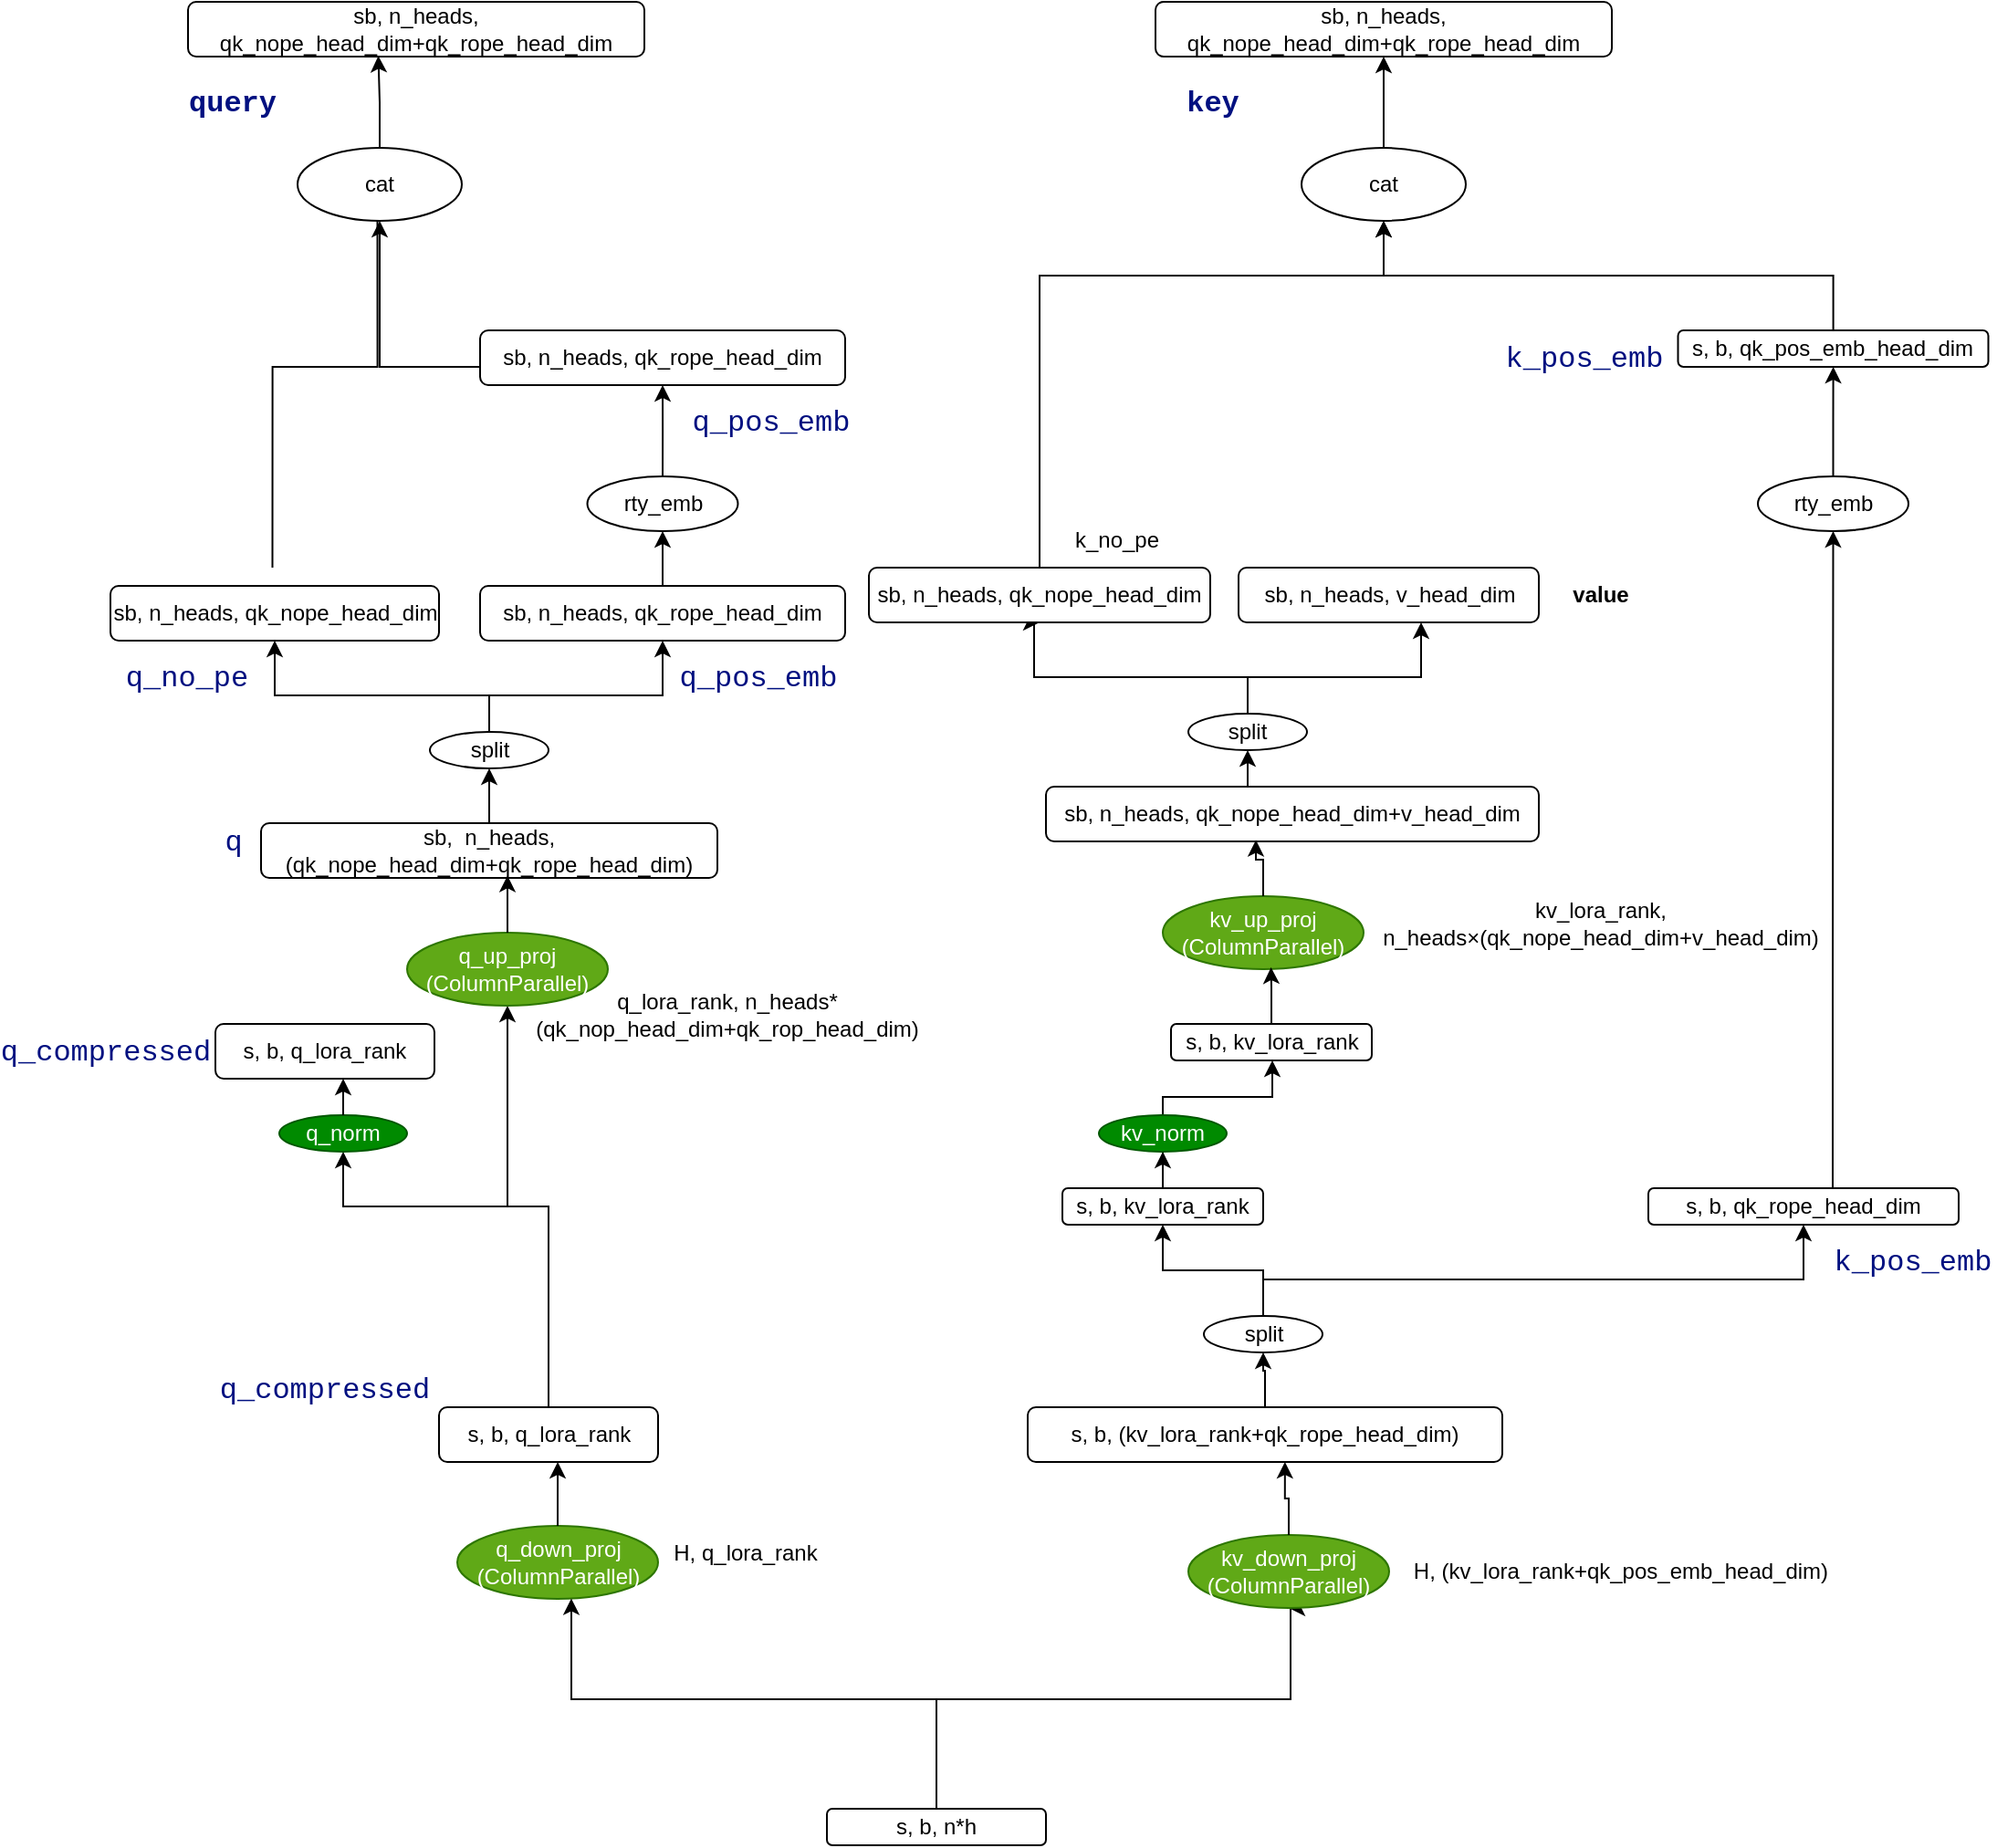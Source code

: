 <mxfile version="27.1.3">
  <diagram name="Page-1" id="dHjX06r3dBSnxEy9NThe">
    <mxGraphModel dx="1972" dy="1962" grid="1" gridSize="10" guides="1" tooltips="1" connect="1" arrows="1" fold="1" page="1" pageScale="1" pageWidth="850" pageHeight="1100" math="0" shadow="0">
      <root>
        <mxCell id="0" />
        <mxCell id="1" parent="0" />
        <mxCell id="JuSzZ94AhskLGvyLMU-I-3" value="q_down_proj&lt;div&gt;(ColumnParallel)&lt;/div&gt;" style="ellipse;whiteSpace=wrap;html=1;fillColor=#60a917;fontColor=#ffffff;strokeColor=#2D7600;" vertex="1" parent="1">
          <mxGeometry x="47.5" y="525" width="110" height="40" as="geometry" />
        </mxCell>
        <mxCell id="JuSzZ94AhskLGvyLMU-I-5" style="edgeStyle=orthogonalEdgeStyle;rounded=0;orthogonalLoop=1;jettySize=auto;html=1;" edge="1" parent="1" source="JuSzZ94AhskLGvyLMU-I-4" target="JuSzZ94AhskLGvyLMU-I-3">
          <mxGeometry relative="1" as="geometry">
            <Array as="points">
              <mxPoint x="310" y="620" />
              <mxPoint x="110" y="620" />
            </Array>
          </mxGeometry>
        </mxCell>
        <mxCell id="JuSzZ94AhskLGvyLMU-I-32" style="edgeStyle=orthogonalEdgeStyle;rounded=0;orthogonalLoop=1;jettySize=auto;html=1;entryX=0.5;entryY=1;entryDx=0;entryDy=0;" edge="1" parent="1" source="JuSzZ94AhskLGvyLMU-I-4" target="JuSzZ94AhskLGvyLMU-I-21">
          <mxGeometry relative="1" as="geometry">
            <Array as="points">
              <mxPoint x="310" y="620" />
              <mxPoint x="504" y="620" />
            </Array>
          </mxGeometry>
        </mxCell>
        <mxCell id="JuSzZ94AhskLGvyLMU-I-4" value="s, b, n*h" style="rounded=1;whiteSpace=wrap;html=1;" vertex="1" parent="1">
          <mxGeometry x="250" y="680" width="120" height="20" as="geometry" />
        </mxCell>
        <mxCell id="JuSzZ94AhskLGvyLMU-I-6" value="H, q_lora_rank" style="text;html=1;align=center;verticalAlign=middle;whiteSpace=wrap;rounded=0;" vertex="1" parent="1">
          <mxGeometry x="158" y="530" width="95" height="20" as="geometry" />
        </mxCell>
        <mxCell id="JuSzZ94AhskLGvyLMU-I-56" style="edgeStyle=orthogonalEdgeStyle;rounded=0;orthogonalLoop=1;jettySize=auto;html=1;entryX=0.5;entryY=1;entryDx=0;entryDy=0;" edge="1" parent="1" source="JuSzZ94AhskLGvyLMU-I-7" target="JuSzZ94AhskLGvyLMU-I-52">
          <mxGeometry relative="1" as="geometry" />
        </mxCell>
        <mxCell id="JuSzZ94AhskLGvyLMU-I-73" style="edgeStyle=orthogonalEdgeStyle;rounded=0;orthogonalLoop=1;jettySize=auto;html=1;entryX=0.5;entryY=1;entryDx=0;entryDy=0;" edge="1" parent="1" source="JuSzZ94AhskLGvyLMU-I-7" target="JuSzZ94AhskLGvyLMU-I-72">
          <mxGeometry relative="1" as="geometry">
            <Array as="points">
              <mxPoint x="98" y="350" />
              <mxPoint x="-15" y="350" />
            </Array>
          </mxGeometry>
        </mxCell>
        <mxCell id="JuSzZ94AhskLGvyLMU-I-7" value="s, b, q_lora_rank" style="rounded=1;whiteSpace=wrap;html=1;" vertex="1" parent="1">
          <mxGeometry x="37.5" y="460" width="120" height="30" as="geometry" />
        </mxCell>
        <mxCell id="JuSzZ94AhskLGvyLMU-I-8" style="edgeStyle=orthogonalEdgeStyle;rounded=0;orthogonalLoop=1;jettySize=auto;html=1;entryX=0.542;entryY=1;entryDx=0;entryDy=0;entryPerimeter=0;" edge="1" parent="1" source="JuSzZ94AhskLGvyLMU-I-3" target="JuSzZ94AhskLGvyLMU-I-7">
          <mxGeometry relative="1" as="geometry" />
        </mxCell>
        <mxCell id="JuSzZ94AhskLGvyLMU-I-21" value="kv_down_proj&lt;div&gt;(ColumnParallel)&lt;/div&gt;" style="ellipse;whiteSpace=wrap;html=1;fillColor=#60a917;fontColor=#ffffff;strokeColor=#2D7600;" vertex="1" parent="1">
          <mxGeometry x="448" y="530" width="110" height="40" as="geometry" />
        </mxCell>
        <mxCell id="JuSzZ94AhskLGvyLMU-I-23" value="s, b, (kv_lora_rank+qk_rope_head_dim)" style="rounded=1;whiteSpace=wrap;html=1;" vertex="1" parent="1">
          <mxGeometry x="360" y="460" width="260" height="30" as="geometry" />
        </mxCell>
        <mxCell id="JuSzZ94AhskLGvyLMU-I-24" style="edgeStyle=orthogonalEdgeStyle;rounded=0;orthogonalLoop=1;jettySize=auto;html=1;entryX=0.542;entryY=1;entryDx=0;entryDy=0;entryPerimeter=0;" edge="1" source="JuSzZ94AhskLGvyLMU-I-21" target="JuSzZ94AhskLGvyLMU-I-23" parent="1">
          <mxGeometry relative="1" as="geometry" />
        </mxCell>
        <mxCell id="JuSzZ94AhskLGvyLMU-I-64" style="edgeStyle=orthogonalEdgeStyle;rounded=0;orthogonalLoop=1;jettySize=auto;html=1;entryX=0.5;entryY=1;entryDx=0;entryDy=0;" edge="1" parent="1" source="JuSzZ94AhskLGvyLMU-I-31" target="JuSzZ94AhskLGvyLMU-I-63">
          <mxGeometry relative="1" as="geometry" />
        </mxCell>
        <mxCell id="JuSzZ94AhskLGvyLMU-I-31" value="s, b, kv_lora_rank" style="rounded=1;whiteSpace=wrap;html=1;" vertex="1" parent="1">
          <mxGeometry x="379" y="340" width="110" height="20" as="geometry" />
        </mxCell>
        <mxCell id="JuSzZ94AhskLGvyLMU-I-33" value="H,&amp;nbsp;(kv_lora_rank+qk_pos_emb_head_dim)" style="text;html=1;align=center;verticalAlign=middle;whiteSpace=wrap;rounded=0;" vertex="1" parent="1">
          <mxGeometry x="570" y="540" width="230" height="20" as="geometry" />
        </mxCell>
        <mxCell id="JuSzZ94AhskLGvyLMU-I-105" style="edgeStyle=orthogonalEdgeStyle;rounded=0;orthogonalLoop=1;jettySize=auto;html=1;entryX=0.5;entryY=1;entryDx=0;entryDy=0;" edge="1" parent="1" source="JuSzZ94AhskLGvyLMU-I-34" target="JuSzZ94AhskLGvyLMU-I-103">
          <mxGeometry relative="1" as="geometry">
            <Array as="points">
              <mxPoint x="801" y="240" />
              <mxPoint x="801" y="240" />
            </Array>
          </mxGeometry>
        </mxCell>
        <mxCell id="JuSzZ94AhskLGvyLMU-I-34" value="s, b, qk_rope_head_dim" style="rounded=1;whiteSpace=wrap;html=1;" vertex="1" parent="1">
          <mxGeometry x="700" y="340" width="170" height="20" as="geometry" />
        </mxCell>
        <mxCell id="JuSzZ94AhskLGvyLMU-I-42" value="&lt;div style=&quot;background-color: rgb(255, 255, 255); font-family: Consolas, &amp;quot;Courier New&amp;quot;, monospace; font-size: 16px; line-height: 22px; white-space: pre;&quot;&gt;&lt;span style=&quot;color: #001080;&quot;&gt;q_compressed&lt;/span&gt;&lt;/div&gt;" style="text;html=1;align=center;verticalAlign=middle;whiteSpace=wrap;rounded=0;" vertex="1" parent="1">
          <mxGeometry x="-70" y="430" width="90" height="40" as="geometry" />
        </mxCell>
        <mxCell id="JuSzZ94AhskLGvyLMU-I-52" value="q_up_proj&lt;div&gt;(ColumnParallel)&lt;/div&gt;" style="ellipse;whiteSpace=wrap;html=1;fillColor=#60a917;fontColor=#ffffff;strokeColor=#2D7600;" vertex="1" parent="1">
          <mxGeometry x="20" y="200" width="110" height="40" as="geometry" />
        </mxCell>
        <mxCell id="JuSzZ94AhskLGvyLMU-I-53" value="q_lora_rank,&lt;span style=&quot;background-color: transparent; color: light-dark(rgb(0, 0, 0), rgb(255, 255, 255));&quot;&gt;&amp;nbsp;n_heads*(qk_nop_head_dim+qk_rop_head_dim)&lt;/span&gt;" style="text;html=1;align=center;verticalAlign=middle;whiteSpace=wrap;rounded=0;" vertex="1" parent="1">
          <mxGeometry x="97.5" y="230" width="195" height="30" as="geometry" />
        </mxCell>
        <mxCell id="JuSzZ94AhskLGvyLMU-I-79" style="edgeStyle=orthogonalEdgeStyle;rounded=0;orthogonalLoop=1;jettySize=auto;html=1;entryX=0.5;entryY=1;entryDx=0;entryDy=0;" edge="1" parent="1" source="JuSzZ94AhskLGvyLMU-I-54" target="JuSzZ94AhskLGvyLMU-I-78">
          <mxGeometry relative="1" as="geometry" />
        </mxCell>
        <mxCell id="JuSzZ94AhskLGvyLMU-I-54" value="sb,&amp;nbsp; n_heads,(qk_nope_head_dim+qk_rope_head_dim)" style="rounded=1;whiteSpace=wrap;html=1;" vertex="1" parent="1">
          <mxGeometry x="-60" y="140" width="250" height="30" as="geometry" />
        </mxCell>
        <mxCell id="JuSzZ94AhskLGvyLMU-I-55" style="edgeStyle=orthogonalEdgeStyle;rounded=0;orthogonalLoop=1;jettySize=auto;html=1;entryX=0.54;entryY=0.957;entryDx=0;entryDy=0;entryPerimeter=0;" edge="1" parent="1" source="JuSzZ94AhskLGvyLMU-I-52" target="JuSzZ94AhskLGvyLMU-I-54">
          <mxGeometry relative="1" as="geometry" />
        </mxCell>
        <mxCell id="JuSzZ94AhskLGvyLMU-I-57" value="" style="edgeStyle=orthogonalEdgeStyle;rounded=0;orthogonalLoop=1;jettySize=auto;html=1;entryX=0.5;entryY=1;entryDx=0;entryDy=0;" edge="1" parent="1" source="JuSzZ94AhskLGvyLMU-I-23" target="JuSzZ94AhskLGvyLMU-I-30">
          <mxGeometry relative="1" as="geometry">
            <mxPoint x="491" y="460" as="sourcePoint" />
            <mxPoint x="489" y="410" as="targetPoint" />
          </mxGeometry>
        </mxCell>
        <mxCell id="JuSzZ94AhskLGvyLMU-I-58" style="edgeStyle=orthogonalEdgeStyle;rounded=0;orthogonalLoop=1;jettySize=auto;html=1;entryX=0.5;entryY=1;entryDx=0;entryDy=0;" edge="1" parent="1" source="JuSzZ94AhskLGvyLMU-I-30" target="JuSzZ94AhskLGvyLMU-I-31">
          <mxGeometry relative="1" as="geometry" />
        </mxCell>
        <mxCell id="JuSzZ94AhskLGvyLMU-I-104" style="edgeStyle=orthogonalEdgeStyle;rounded=0;orthogonalLoop=1;jettySize=auto;html=1;entryX=0.5;entryY=1;entryDx=0;entryDy=0;" edge="1" parent="1" source="JuSzZ94AhskLGvyLMU-I-30" target="JuSzZ94AhskLGvyLMU-I-34">
          <mxGeometry relative="1" as="geometry">
            <Array as="points">
              <mxPoint x="489" y="390" />
              <mxPoint x="785" y="390" />
            </Array>
          </mxGeometry>
        </mxCell>
        <mxCell id="JuSzZ94AhskLGvyLMU-I-30" value="split" style="ellipse;whiteSpace=wrap;html=1;" vertex="1" parent="1">
          <mxGeometry x="456.5" y="410" width="65" height="20" as="geometry" />
        </mxCell>
        <mxCell id="JuSzZ94AhskLGvyLMU-I-60" value="&lt;div style=&quot;background-color: rgb(255, 255, 255); font-family: Consolas, &amp;quot;Courier New&amp;quot;, monospace; font-size: 16px; line-height: 22px; white-space: pre;&quot;&gt;&lt;div style=&quot;line-height: 22px;&quot;&gt;&lt;span style=&quot;color: #001080;&quot;&gt;k_pos_emb&lt;/span&gt;&lt;/div&gt;&lt;/div&gt;" style="text;html=1;align=center;verticalAlign=middle;whiteSpace=wrap;rounded=0;" vertex="1" parent="1">
          <mxGeometry x="800" y="360" width="90" height="40" as="geometry" />
        </mxCell>
        <mxCell id="JuSzZ94AhskLGvyLMU-I-84" style="edgeStyle=orthogonalEdgeStyle;rounded=0;orthogonalLoop=1;jettySize=auto;html=1;" edge="1" parent="1" source="JuSzZ94AhskLGvyLMU-I-63" target="JuSzZ94AhskLGvyLMU-I-65">
          <mxGeometry relative="1" as="geometry">
            <Array as="points">
              <mxPoint x="434" y="290" />
              <mxPoint x="494" y="290" />
            </Array>
          </mxGeometry>
        </mxCell>
        <mxCell id="JuSzZ94AhskLGvyLMU-I-63" value="kv_norm" style="ellipse;whiteSpace=wrap;html=1;fillColor=#008a00;fontColor=#ffffff;strokeColor=#005700;" vertex="1" parent="1">
          <mxGeometry x="399" y="300" width="70" height="20" as="geometry" />
        </mxCell>
        <mxCell id="JuSzZ94AhskLGvyLMU-I-65" value="s, b, kv_lora_rank" style="rounded=1;whiteSpace=wrap;html=1;" vertex="1" parent="1">
          <mxGeometry x="438.5" y="250" width="110" height="20" as="geometry" />
        </mxCell>
        <mxCell id="JuSzZ94AhskLGvyLMU-I-67" value="kv_up_proj&lt;div&gt;(ColumnParallel)&lt;/div&gt;" style="ellipse;whiteSpace=wrap;html=1;fillColor=#60a917;fontColor=#ffffff;strokeColor=#2D7600;" vertex="1" parent="1">
          <mxGeometry x="434" y="180" width="110" height="40" as="geometry" />
        </mxCell>
        <mxCell id="JuSzZ94AhskLGvyLMU-I-68" style="edgeStyle=orthogonalEdgeStyle;rounded=0;orthogonalLoop=1;jettySize=auto;html=1;entryX=0.539;entryY=0.975;entryDx=0;entryDy=0;entryPerimeter=0;" edge="1" parent="1" source="JuSzZ94AhskLGvyLMU-I-65" target="JuSzZ94AhskLGvyLMU-I-67">
          <mxGeometry relative="1" as="geometry" />
        </mxCell>
        <mxCell id="JuSzZ94AhskLGvyLMU-I-69" value="kv_lora_rank, n_heads×(qk_nope_head_dim+v_head_dim)" style="text;html=1;align=center;verticalAlign=middle;whiteSpace=wrap;rounded=0;" vertex="1" parent="1">
          <mxGeometry x="548.5" y="170" width="250" height="50" as="geometry" />
        </mxCell>
        <mxCell id="JuSzZ94AhskLGvyLMU-I-90" style="edgeStyle=orthogonalEdgeStyle;rounded=0;orthogonalLoop=1;jettySize=auto;html=1;entryX=0.5;entryY=1;entryDx=0;entryDy=0;" edge="1" parent="1" source="JuSzZ94AhskLGvyLMU-I-70" target="JuSzZ94AhskLGvyLMU-I-87">
          <mxGeometry relative="1" as="geometry">
            <Array as="points">
              <mxPoint x="480" y="100" />
            </Array>
          </mxGeometry>
        </mxCell>
        <mxCell id="JuSzZ94AhskLGvyLMU-I-70" value="sb, n_heads, qk_nope_head_dim+v_head_dim" style="rounded=1;whiteSpace=wrap;html=1;" vertex="1" parent="1">
          <mxGeometry x="370" y="120" width="270" height="30" as="geometry" />
        </mxCell>
        <mxCell id="JuSzZ94AhskLGvyLMU-I-71" style="edgeStyle=orthogonalEdgeStyle;rounded=0;orthogonalLoop=1;jettySize=auto;html=1;entryX=0.426;entryY=0.976;entryDx=0;entryDy=0;entryPerimeter=0;" edge="1" parent="1" source="JuSzZ94AhskLGvyLMU-I-67" target="JuSzZ94AhskLGvyLMU-I-70">
          <mxGeometry relative="1" as="geometry" />
        </mxCell>
        <mxCell id="JuSzZ94AhskLGvyLMU-I-72" value="q_norm" style="ellipse;whiteSpace=wrap;html=1;fillColor=#008a00;fontColor=#ffffff;strokeColor=#005700;" vertex="1" parent="1">
          <mxGeometry x="-50" y="300" width="70" height="20" as="geometry" />
        </mxCell>
        <mxCell id="JuSzZ94AhskLGvyLMU-I-74" value="s, b, q_lora_rank" style="rounded=1;whiteSpace=wrap;html=1;" vertex="1" parent="1">
          <mxGeometry x="-85" y="250" width="120" height="30" as="geometry" />
        </mxCell>
        <mxCell id="JuSzZ94AhskLGvyLMU-I-75" style="edgeStyle=orthogonalEdgeStyle;rounded=0;orthogonalLoop=1;jettySize=auto;html=1;entryX=0.59;entryY=0.976;entryDx=0;entryDy=0;entryPerimeter=0;" edge="1" parent="1" source="JuSzZ94AhskLGvyLMU-I-72" target="JuSzZ94AhskLGvyLMU-I-74">
          <mxGeometry relative="1" as="geometry" />
        </mxCell>
        <mxCell id="JuSzZ94AhskLGvyLMU-I-76" value="&lt;div style=&quot;background-color: rgb(255, 255, 255); font-family: Consolas, &amp;quot;Courier New&amp;quot;, monospace; font-size: 16px; line-height: 22px; white-space: pre;&quot;&gt;&lt;span style=&quot;color: rgb(0, 16, 128);&quot;&gt;q_compressed&lt;/span&gt;&lt;/div&gt;" style="text;html=1;align=center;verticalAlign=middle;whiteSpace=wrap;rounded=0;" vertex="1" parent="1">
          <mxGeometry x="-190" y="245" width="90" height="40" as="geometry" />
        </mxCell>
        <mxCell id="JuSzZ94AhskLGvyLMU-I-77" value="&lt;div style=&quot;background-color: rgb(255, 255, 255); font-family: Consolas, &amp;quot;Courier New&amp;quot;, monospace; font-size: 16px; line-height: 22px; white-space: pre;&quot;&gt;&lt;span style=&quot;color: rgb(0, 16, 128);&quot;&gt;q&lt;/span&gt;&lt;/div&gt;" style="text;html=1;align=center;verticalAlign=middle;whiteSpace=wrap;rounded=0;" vertex="1" parent="1">
          <mxGeometry x="-90" y="130" width="30" height="40" as="geometry" />
        </mxCell>
        <mxCell id="JuSzZ94AhskLGvyLMU-I-82" style="edgeStyle=orthogonalEdgeStyle;rounded=0;orthogonalLoop=1;jettySize=auto;html=1;entryX=0.5;entryY=1;entryDx=0;entryDy=0;" edge="1" parent="1" source="JuSzZ94AhskLGvyLMU-I-78" target="JuSzZ94AhskLGvyLMU-I-80">
          <mxGeometry relative="1" as="geometry">
            <Array as="points">
              <mxPoint x="65" y="70" />
              <mxPoint x="-52" y="70" />
            </Array>
          </mxGeometry>
        </mxCell>
        <mxCell id="JuSzZ94AhskLGvyLMU-I-83" style="edgeStyle=orthogonalEdgeStyle;rounded=0;orthogonalLoop=1;jettySize=auto;html=1;" edge="1" parent="1" source="JuSzZ94AhskLGvyLMU-I-78" target="JuSzZ94AhskLGvyLMU-I-81">
          <mxGeometry relative="1" as="geometry">
            <Array as="points">
              <mxPoint x="65" y="70" />
              <mxPoint x="160" y="70" />
            </Array>
          </mxGeometry>
        </mxCell>
        <mxCell id="JuSzZ94AhskLGvyLMU-I-78" value="split" style="ellipse;whiteSpace=wrap;html=1;" vertex="1" parent="1">
          <mxGeometry x="32.5" y="90" width="65" height="20" as="geometry" />
        </mxCell>
        <mxCell id="JuSzZ94AhskLGvyLMU-I-110" style="edgeStyle=orthogonalEdgeStyle;rounded=0;orthogonalLoop=1;jettySize=auto;html=1;" edge="1" parent="1">
          <mxGeometry relative="1" as="geometry">
            <mxPoint x="-53.75" y="2.274e-13" as="sourcePoint" />
            <mxPoint x="3.75" y="-200.0" as="targetPoint" />
            <Array as="points">
              <mxPoint x="-54" y="-110" />
              <mxPoint x="4" y="-110" />
            </Array>
          </mxGeometry>
        </mxCell>
        <mxCell id="JuSzZ94AhskLGvyLMU-I-80" value="sb, n_heads, qk_nope_head_dim" style="rounded=1;whiteSpace=wrap;html=1;" vertex="1" parent="1">
          <mxGeometry x="-142.5" y="10" width="180" height="30" as="geometry" />
        </mxCell>
        <mxCell id="JuSzZ94AhskLGvyLMU-I-99" style="edgeStyle=orthogonalEdgeStyle;rounded=0;orthogonalLoop=1;jettySize=auto;html=1;entryX=0.5;entryY=1;entryDx=0;entryDy=0;" edge="1" parent="1" source="JuSzZ94AhskLGvyLMU-I-81" target="JuSzZ94AhskLGvyLMU-I-98">
          <mxGeometry relative="1" as="geometry" />
        </mxCell>
        <mxCell id="JuSzZ94AhskLGvyLMU-I-81" value="sb, n_heads, qk_rope_head_dim" style="rounded=1;whiteSpace=wrap;html=1;" vertex="1" parent="1">
          <mxGeometry x="60" y="10" width="200" height="30" as="geometry" />
        </mxCell>
        <mxCell id="JuSzZ94AhskLGvyLMU-I-85" style="edgeStyle=orthogonalEdgeStyle;rounded=0;orthogonalLoop=1;jettySize=auto;html=1;entryX=0.5;entryY=1;entryDx=0;entryDy=0;" edge="1" source="JuSzZ94AhskLGvyLMU-I-87" target="JuSzZ94AhskLGvyLMU-I-88" parent="1">
          <mxGeometry relative="1" as="geometry">
            <Array as="points">
              <mxPoint x="480.5" y="60" />
              <mxPoint x="363.5" y="60" />
            </Array>
          </mxGeometry>
        </mxCell>
        <mxCell id="JuSzZ94AhskLGvyLMU-I-86" style="edgeStyle=orthogonalEdgeStyle;rounded=0;orthogonalLoop=1;jettySize=auto;html=1;" edge="1" source="JuSzZ94AhskLGvyLMU-I-87" target="JuSzZ94AhskLGvyLMU-I-89" parent="1">
          <mxGeometry relative="1" as="geometry">
            <Array as="points">
              <mxPoint x="480.5" y="60" />
              <mxPoint x="575.5" y="60" />
            </Array>
          </mxGeometry>
        </mxCell>
        <mxCell id="JuSzZ94AhskLGvyLMU-I-87" value="split" style="ellipse;whiteSpace=wrap;html=1;" vertex="1" parent="1">
          <mxGeometry x="448" y="80" width="65" height="20" as="geometry" />
        </mxCell>
        <mxCell id="JuSzZ94AhskLGvyLMU-I-116" style="edgeStyle=orthogonalEdgeStyle;rounded=0;orthogonalLoop=1;jettySize=auto;html=1;entryX=0.5;entryY=1;entryDx=0;entryDy=0;" edge="1" parent="1" source="JuSzZ94AhskLGvyLMU-I-88" target="JuSzZ94AhskLGvyLMU-I-115">
          <mxGeometry relative="1" as="geometry">
            <Array as="points">
              <mxPoint x="367" y="-160" />
              <mxPoint x="555" y="-160" />
            </Array>
          </mxGeometry>
        </mxCell>
        <mxCell id="JuSzZ94AhskLGvyLMU-I-88" value="sb, n_heads, qk_nope_head_dim" style="rounded=1;whiteSpace=wrap;html=1;" vertex="1" parent="1">
          <mxGeometry x="273" width="187" height="30" as="geometry" />
        </mxCell>
        <mxCell id="JuSzZ94AhskLGvyLMU-I-89" value="sb, n_heads, v_head_dim" style="rounded=1;whiteSpace=wrap;html=1;" vertex="1" parent="1">
          <mxGeometry x="475.5" width="164.5" height="30" as="geometry" />
        </mxCell>
        <mxCell id="JuSzZ94AhskLGvyLMU-I-92" value="k_no_pe" style="text;html=1;align=center;verticalAlign=middle;whiteSpace=wrap;rounded=0;" vertex="1" parent="1">
          <mxGeometry x="378.5" y="-30" width="60" height="30" as="geometry" />
        </mxCell>
        <mxCell id="JuSzZ94AhskLGvyLMU-I-93" value="value" style="text;html=1;align=center;verticalAlign=middle;whiteSpace=wrap;rounded=0;fontStyle=1" vertex="1" parent="1">
          <mxGeometry x="643.5" width="60" height="30" as="geometry" />
        </mxCell>
        <mxCell id="JuSzZ94AhskLGvyLMU-I-94" value="&lt;div style=&quot;background-color: rgb(255, 255, 255); font-family: Consolas, &amp;quot;Courier New&amp;quot;, monospace; font-size: 16px; line-height: 22px; white-space: pre;&quot;&gt;&lt;span style=&quot;color: rgb(0, 16, 128);&quot;&gt;q_no_pe&lt;/span&gt;&lt;/div&gt;" style="text;html=1;align=center;verticalAlign=middle;whiteSpace=wrap;rounded=0;" vertex="1" parent="1">
          <mxGeometry x="-142.5" y="40" width="82.5" height="40" as="geometry" />
        </mxCell>
        <mxCell id="JuSzZ94AhskLGvyLMU-I-95" value="&lt;div style=&quot;background-color: rgb(255, 255, 255); font-family: Consolas, &amp;quot;Courier New&amp;quot;, monospace; font-size: 16px; line-height: 22px; white-space: pre;&quot;&gt;&lt;span style=&quot;color: rgb(0, 16, 128);&quot;&gt;q_pos_emb&lt;/span&gt;&lt;/div&gt;" style="text;html=1;align=center;verticalAlign=middle;whiteSpace=wrap;rounded=0;" vertex="1" parent="1">
          <mxGeometry x="170.5" y="40" width="82.5" height="40" as="geometry" />
        </mxCell>
        <mxCell id="JuSzZ94AhskLGvyLMU-I-101" style="edgeStyle=orthogonalEdgeStyle;rounded=0;orthogonalLoop=1;jettySize=auto;html=1;entryX=0.5;entryY=1;entryDx=0;entryDy=0;" edge="1" parent="1" source="JuSzZ94AhskLGvyLMU-I-98" target="JuSzZ94AhskLGvyLMU-I-100">
          <mxGeometry relative="1" as="geometry" />
        </mxCell>
        <mxCell id="JuSzZ94AhskLGvyLMU-I-98" value="rty_emb" style="ellipse;whiteSpace=wrap;html=1;" vertex="1" parent="1">
          <mxGeometry x="118.75" y="-50" width="82.5" height="30" as="geometry" />
        </mxCell>
        <mxCell id="JuSzZ94AhskLGvyLMU-I-111" style="edgeStyle=orthogonalEdgeStyle;rounded=0;orthogonalLoop=1;jettySize=auto;html=1;entryX=0.5;entryY=1;entryDx=0;entryDy=0;" edge="1" parent="1" source="JuSzZ94AhskLGvyLMU-I-100" target="JuSzZ94AhskLGvyLMU-I-109">
          <mxGeometry relative="1" as="geometry">
            <Array as="points">
              <mxPoint x="5" y="-110" />
            </Array>
          </mxGeometry>
        </mxCell>
        <mxCell id="JuSzZ94AhskLGvyLMU-I-100" value="sb, n_heads, qk_rope_head_dim" style="rounded=1;whiteSpace=wrap;html=1;" vertex="1" parent="1">
          <mxGeometry x="60" y="-130" width="200" height="30" as="geometry" />
        </mxCell>
        <mxCell id="JuSzZ94AhskLGvyLMU-I-102" value="&lt;div style=&quot;background-color: rgb(255, 255, 255); font-family: Consolas, &amp;quot;Courier New&amp;quot;, monospace; font-size: 16px; line-height: 22px; white-space: pre;&quot;&gt;&lt;span style=&quot;color: rgb(0, 16, 128);&quot;&gt;q_pos_emb&lt;/span&gt;&lt;/div&gt;" style="text;html=1;align=center;verticalAlign=middle;whiteSpace=wrap;rounded=0;" vertex="1" parent="1">
          <mxGeometry x="177.5" y="-100" width="82.5" height="40" as="geometry" />
        </mxCell>
        <mxCell id="JuSzZ94AhskLGvyLMU-I-107" style="edgeStyle=orthogonalEdgeStyle;rounded=0;orthogonalLoop=1;jettySize=auto;html=1;" edge="1" parent="1" source="JuSzZ94AhskLGvyLMU-I-103" target="JuSzZ94AhskLGvyLMU-I-106">
          <mxGeometry relative="1" as="geometry" />
        </mxCell>
        <mxCell id="JuSzZ94AhskLGvyLMU-I-103" value="rty_emb" style="ellipse;whiteSpace=wrap;html=1;" vertex="1" parent="1">
          <mxGeometry x="760" y="-50" width="82.5" height="30" as="geometry" />
        </mxCell>
        <mxCell id="JuSzZ94AhskLGvyLMU-I-117" style="edgeStyle=orthogonalEdgeStyle;rounded=0;orthogonalLoop=1;jettySize=auto;html=1;entryX=0.5;entryY=1;entryDx=0;entryDy=0;" edge="1" parent="1" source="JuSzZ94AhskLGvyLMU-I-106" target="JuSzZ94AhskLGvyLMU-I-115">
          <mxGeometry relative="1" as="geometry">
            <Array as="points">
              <mxPoint x="801" y="-160" />
              <mxPoint x="555" y="-160" />
            </Array>
          </mxGeometry>
        </mxCell>
        <mxCell id="JuSzZ94AhskLGvyLMU-I-106" value="s, b, qk_pos_emb_head_dim" style="rounded=1;whiteSpace=wrap;html=1;" vertex="1" parent="1">
          <mxGeometry x="716.25" y="-130" width="170" height="20" as="geometry" />
        </mxCell>
        <mxCell id="JuSzZ94AhskLGvyLMU-I-108" value="&lt;div style=&quot;background-color: rgb(255, 255, 255); font-family: Consolas, &amp;quot;Courier New&amp;quot;, monospace; font-size: 16px; line-height: 22px; white-space: pre;&quot;&gt;&lt;div style=&quot;line-height: 22px;&quot;&gt;&lt;span style=&quot;color: #001080;&quot;&gt;k_pos_emb&lt;/span&gt;&lt;/div&gt;&lt;/div&gt;" style="text;html=1;align=center;verticalAlign=middle;whiteSpace=wrap;rounded=0;" vertex="1" parent="1">
          <mxGeometry x="620" y="-130" width="90" height="30" as="geometry" />
        </mxCell>
        <mxCell id="JuSzZ94AhskLGvyLMU-I-109" value="cat" style="ellipse;whiteSpace=wrap;html=1;" vertex="1" parent="1">
          <mxGeometry x="-40" y="-230" width="90" height="40" as="geometry" />
        </mxCell>
        <mxCell id="JuSzZ94AhskLGvyLMU-I-112" value="sb, n_heads, qk_nope_head_dim+qk_rope_head_dim" style="rounded=1;whiteSpace=wrap;html=1;" vertex="1" parent="1">
          <mxGeometry x="-100" y="-310" width="250" height="30" as="geometry" />
        </mxCell>
        <mxCell id="JuSzZ94AhskLGvyLMU-I-113" style="edgeStyle=orthogonalEdgeStyle;rounded=0;orthogonalLoop=1;jettySize=auto;html=1;entryX=0.417;entryY=0.989;entryDx=0;entryDy=0;entryPerimeter=0;" edge="1" parent="1" source="JuSzZ94AhskLGvyLMU-I-109" target="JuSzZ94AhskLGvyLMU-I-112">
          <mxGeometry relative="1" as="geometry" />
        </mxCell>
        <mxCell id="JuSzZ94AhskLGvyLMU-I-114" value="&lt;div style=&quot;background-color: rgb(255, 255, 255); font-family: Consolas, &amp;quot;Courier New&amp;quot;, monospace; font-size: 16px; line-height: 22px; white-space: pre;&quot;&gt;&lt;span style=&quot;color: rgb(0, 16, 128);&quot;&gt;&lt;b&gt;query&lt;/b&gt;&lt;/span&gt;&lt;/div&gt;" style="text;html=1;align=center;verticalAlign=middle;whiteSpace=wrap;rounded=0;" vertex="1" parent="1">
          <mxGeometry x="-112.5" y="-270" width="72.5" height="30" as="geometry" />
        </mxCell>
        <mxCell id="JuSzZ94AhskLGvyLMU-I-119" style="edgeStyle=orthogonalEdgeStyle;rounded=0;orthogonalLoop=1;jettySize=auto;html=1;" edge="1" parent="1" source="JuSzZ94AhskLGvyLMU-I-115" target="JuSzZ94AhskLGvyLMU-I-118">
          <mxGeometry relative="1" as="geometry" />
        </mxCell>
        <mxCell id="JuSzZ94AhskLGvyLMU-I-115" value="cat" style="ellipse;whiteSpace=wrap;html=1;" vertex="1" parent="1">
          <mxGeometry x="510" y="-230" width="90" height="40" as="geometry" />
        </mxCell>
        <mxCell id="JuSzZ94AhskLGvyLMU-I-118" value="sb, n_heads, qk_nope_head_dim+qk_rope_head_dim" style="rounded=1;whiteSpace=wrap;html=1;" vertex="1" parent="1">
          <mxGeometry x="430" y="-310" width="250" height="30" as="geometry" />
        </mxCell>
        <mxCell id="JuSzZ94AhskLGvyLMU-I-120" value="&lt;div style=&quot;background-color: rgb(255, 255, 255); font-family: Consolas, &amp;quot;Courier New&amp;quot;, monospace; font-size: 16px; line-height: 22px; white-space: pre;&quot;&gt;&lt;span style=&quot;color: rgb(0, 16, 128);&quot;&gt;&lt;b&gt;key&lt;/b&gt;&lt;/span&gt;&lt;/div&gt;" style="text;html=1;align=center;verticalAlign=middle;whiteSpace=wrap;rounded=0;" vertex="1" parent="1">
          <mxGeometry x="425" y="-270" width="72.5" height="30" as="geometry" />
        </mxCell>
      </root>
    </mxGraphModel>
  </diagram>
</mxfile>
